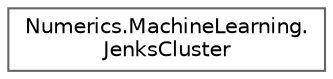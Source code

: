 digraph "Graphical Class Hierarchy"
{
 // LATEX_PDF_SIZE
  bgcolor="transparent";
  edge [fontname=Helvetica,fontsize=10,labelfontname=Helvetica,labelfontsize=10];
  node [fontname=Helvetica,fontsize=10,shape=box,height=0.2,width=0.4];
  rankdir="LR";
  Node0 [id="Node000000",label="Numerics.MachineLearning.\lJenksCluster",height=0.2,width=0.4,color="grey40", fillcolor="white", style="filled",URL="$class_numerics_1_1_machine_learning_1_1_jenks_cluster.html",tooltip="Supporting class for a Jenks natural breaks cluster."];
}
